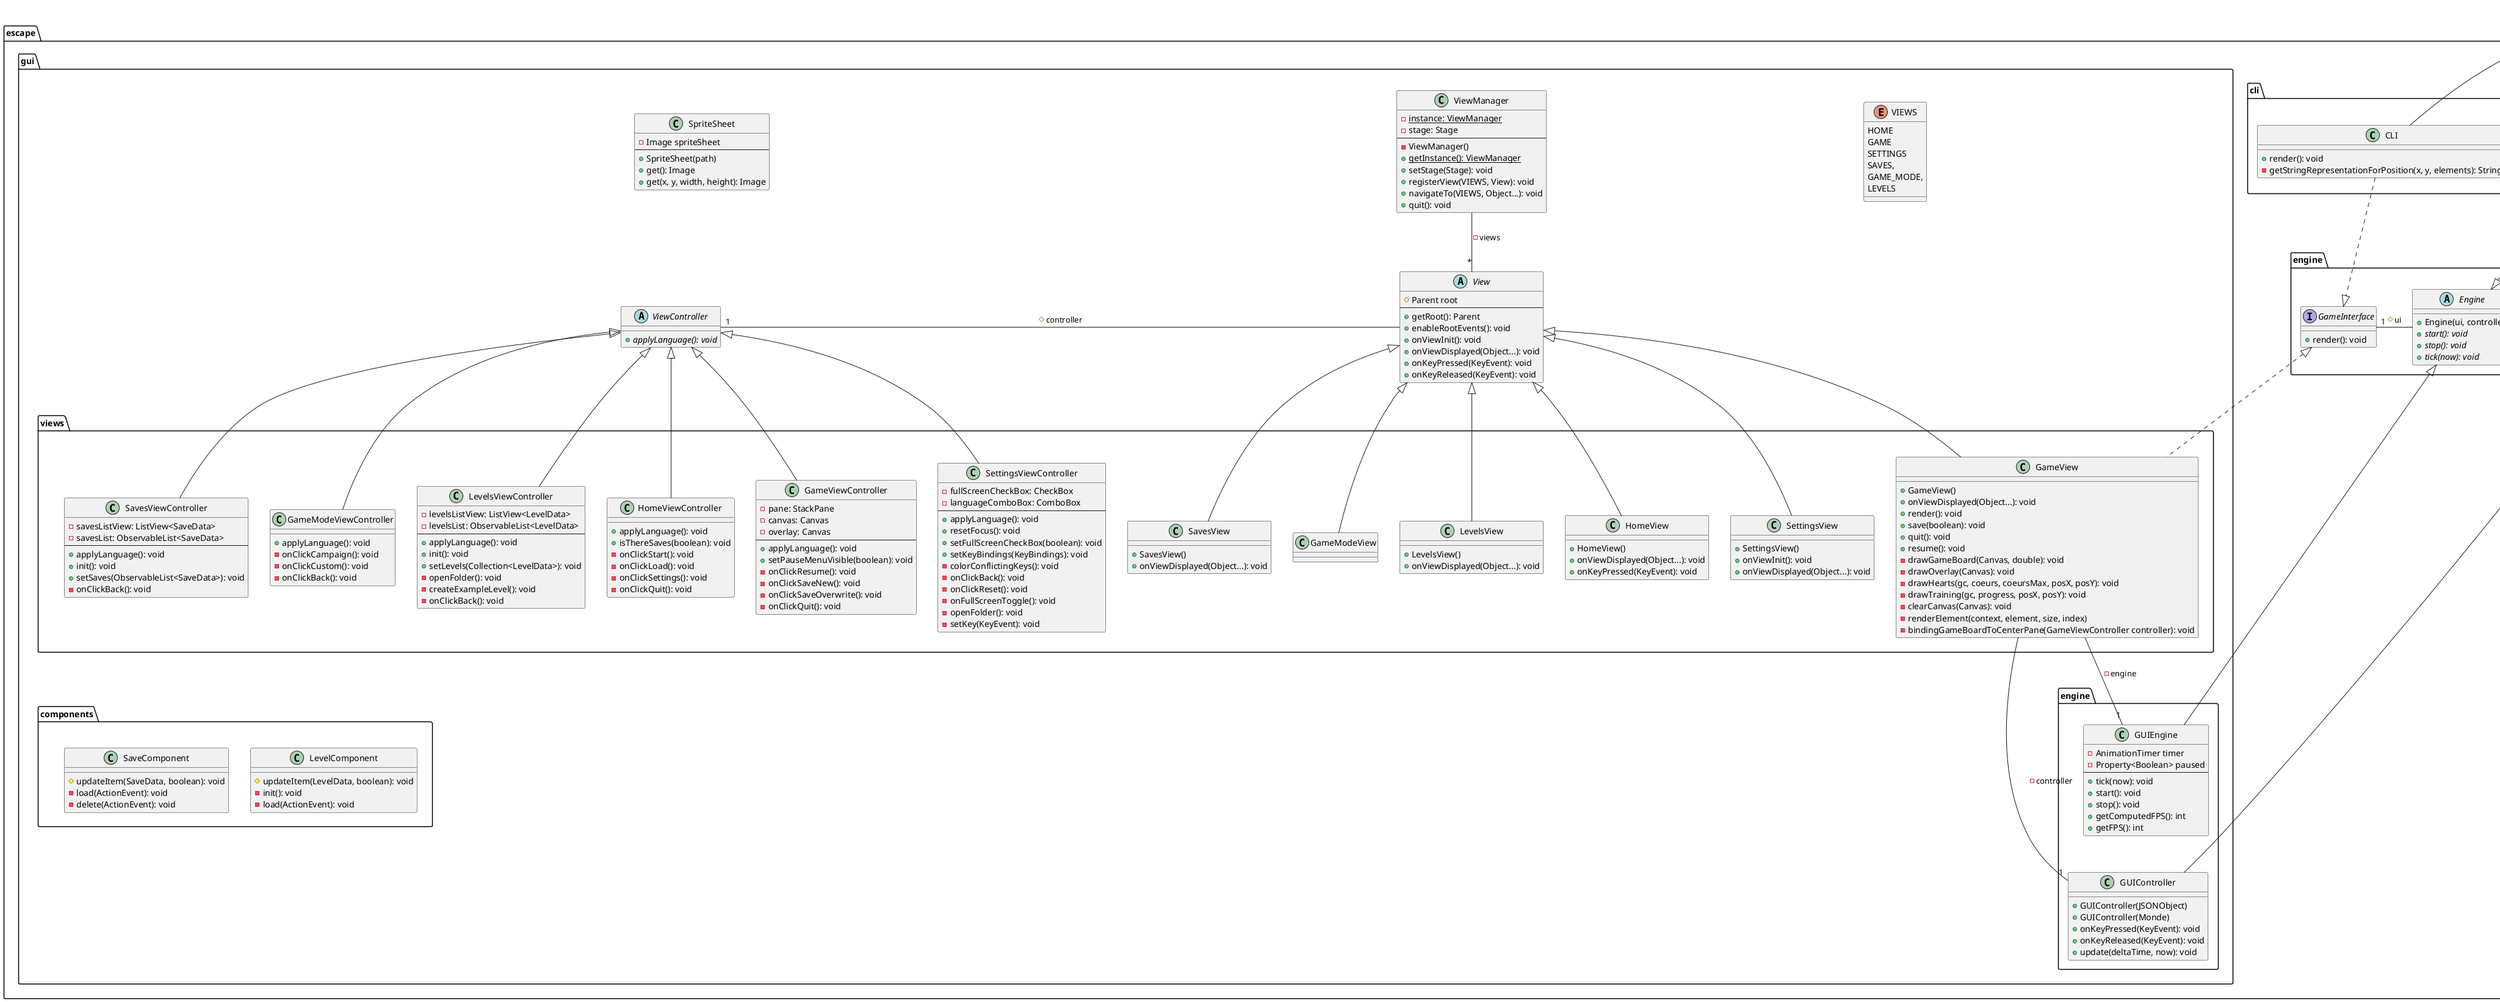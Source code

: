 @startuml
package escape {
    package engine {
        abstract class GameController {
            # Monde monde
            --
            + {abstract} update(deltaTime, now)): void
            + getHeight(): int
            + getWidth(): int
        }

        abstract class Engine {
            + Engine(ui, controller)
            + {abstract} start(): void
            + {abstract} stop(): void
            + {abstract} tick(now): void
        }

        interface GameInterface {
            + render(): void
        }
    }

    package cli {
        class CLIController {
            + start(): void
            + stop(): void
            + update(deltaTime, now): void
        }

        class CLIEngine {
            + start(): void
            + stop(): void
            + tick(now): void
        }

        class CLI {
            + render(): void
            - getStringRepresentationForPosition(x, y, elements): String
        }
    }

    package gui {
        enum VIEWS {
            HOME
            GAME
            SETTINGS
            SAVES,
            GAME_MODE,
            LEVELS
        }

        abstract class View {
            # Parent root
            --
            + getRoot(): Parent
            + enableRootEvents(): void
            + onViewInit(): void
            + onViewDisplayed(Object...): void
            + onKeyPressed(KeyEvent): void
            + onKeyReleased(KeyEvent): void
        }

        abstract class ViewController {
            + {abstract} applyLanguage(): void
        }

        class ViewManager {
            - {static} instance: ViewManager
            - stage: Stage
            --
            - ViewManager()
            + {static} getInstance(): ViewManager
            + setStage(Stage): void
            + registerView(VIEWS, View): void
            + navigateTo(VIEWS, Object...): void
            + quit(): void
        }

        package components {
            class LevelComponent {
                # updateItem(LevelData, boolean): void
                - init(): void
                - load(ActionEvent): void
            }

            class SaveComponent {
                # updateItem(SaveData, boolean): void
                - load(ActionEvent): void
                - delete(ActionEvent): void
            }
        }

        package views {
            class HomeViewController {
                + applyLanguage(): void
                + isThereSaves(boolean): void
                - onClickStart(): void
                - onClickLoad(): void
                - onClickSettings(): void
                - onClickQuit(): void
            }

            class GameViewController {
                - pane: StackPane
                - canvas: Canvas
                - overlay: Canvas
                --
                + applyLanguage(): void
                + setPauseMenuVisible(boolean): void
                - onClickResume(): void
                - onClickSaveNew(): void
                - onClickSaveOverwrite(): void
                - onClickQuit(): void
            }

            class SettingsViewController {
                - fullScreenCheckBox: CheckBox
                - languageComboBox: ComboBox
                --
                + applyLanguage(): void
                + resetFocus(): void
                + setFullScreenCheckBox(boolean): void
                + setKeyBindings(KeyBindings): void
                - colorConflictingKeys(): void
                - onClickBack(): void
                - onClickReset(): void
                - onFullScreenToggle(): void
                - openFolder(): void
                - setKey(KeyEvent): void
            }

            class SavesViewController {
                - savesListView: ListView<SaveData>
                - savesList: ObservableList<SaveData>
                --
                + applyLanguage(): void
                + init(): void
                + setSaves(ObservableList<SaveData>): void
                - onClickBack(): void
            }

            class GameModeViewController {
                + applyLanguage(): void
                - onClickCampaign(): void
                - onClickCustom(): void
                - onClickBack(): void
            }

            class LevelsViewController {
                - levelsListView: ListView<LevelData>
                - levelsList: ObservableList<LevelData>
                --
                + applyLanguage(): void
                + init(): void
                + setLevels(Collection<LevelData>): void
                - openFolder(): void
                - createExampleLevel(): void
                - onClickBack(): void
            }

            class HomeView {
                + HomeView()
                + onViewDisplayed(Object...): void
                + onKeyPressed(KeyEvent): void
            }

            class GameView {
                + GameView()
                + onViewDisplayed(Object...): void
                + render(): void
                + save(boolean): void
                + quit(): void
                + resume(): void
                - drawGameBoard(Canvas, double): void
                - drawOverlay(Canvas): void
                - drawHearts(gc, coeurs, coeursMax, posX, posY): void
                - drawTraining(gc, progress, posX, posY): void
                - clearCanvas(Canvas): void
                - renderElement(context, element, size, index)
                - bindingGameBoardToCenterPane(GameViewController controller): void
            }

            class SettingsView {
                + SettingsView()
                + onViewInit(): void
                + onViewDisplayed(Object...): void
            }

            class SavesView {
                + SavesView()
                + onViewDisplayed(Object...): void
            }

            class GameModeView {
            }

            class LevelsView {
                + LevelsView()
                + onViewDisplayed(Object...): void
            }
        }

        package engine {
            class GUIController {
                + GUIController(JSONObject)
                + GUIController(Monde)
                + onKeyPressed(KeyEvent): void
                + onKeyReleased(KeyEvent): void
                + update(deltaTime, now): void
            }

            class GUIEngine {
                - AnimationTimer timer
                - Property<Boolean> paused
                --
                + tick(now): void
                + start(): void
                + stop(): void
                + getComputedFPS(): int
                + getFPS(): int
            }
        }

        class SpriteSheet {
            - Image spriteSheet
            --
            + SpriteSheet(path)
            + get(): Image
            + get(x, y, width, height): Image
        }
    }
}

' engine
Engine -left-"1" GameInterface : # ui
Engine -right-"1" GameController : # controller

' cli
CLIController -down-|> GameController
CLIEngine -down-|> Engine
CLI .down.|> GameInterface
CLI -right-"1" CLIController : - controller
CLI -right-"1" CLIEngine : - engine

' gui
GUIController -up-|> GameController
GUIEngine -up-|> Engine
GameView .up.|> GameInterface
GameView --"1" GUIController : - controller
GameView --"1" GUIEngine : - engine
GUIEngine -down[hidden]- GUIController

View -left-"1" ViewController : # controller
ViewManager --"*" View : - views

' gui views
HomeViewController -up-|> ViewController
HomeView -up-|> View
GameViewController -up-|> ViewController
GameView -up-|> View
SettingsViewController -up-|> ViewController
SettingsView -up-|> View
SavesViewController -up-|> ViewController
SavesView -up-|> View
GameModeViewController -up-|> ViewController
GameModeView -up-|> View
LevelsViewController -up-|> ViewController
LevelsView -up-|> View

' force layout
components -up[hidden]- views

@enduml
